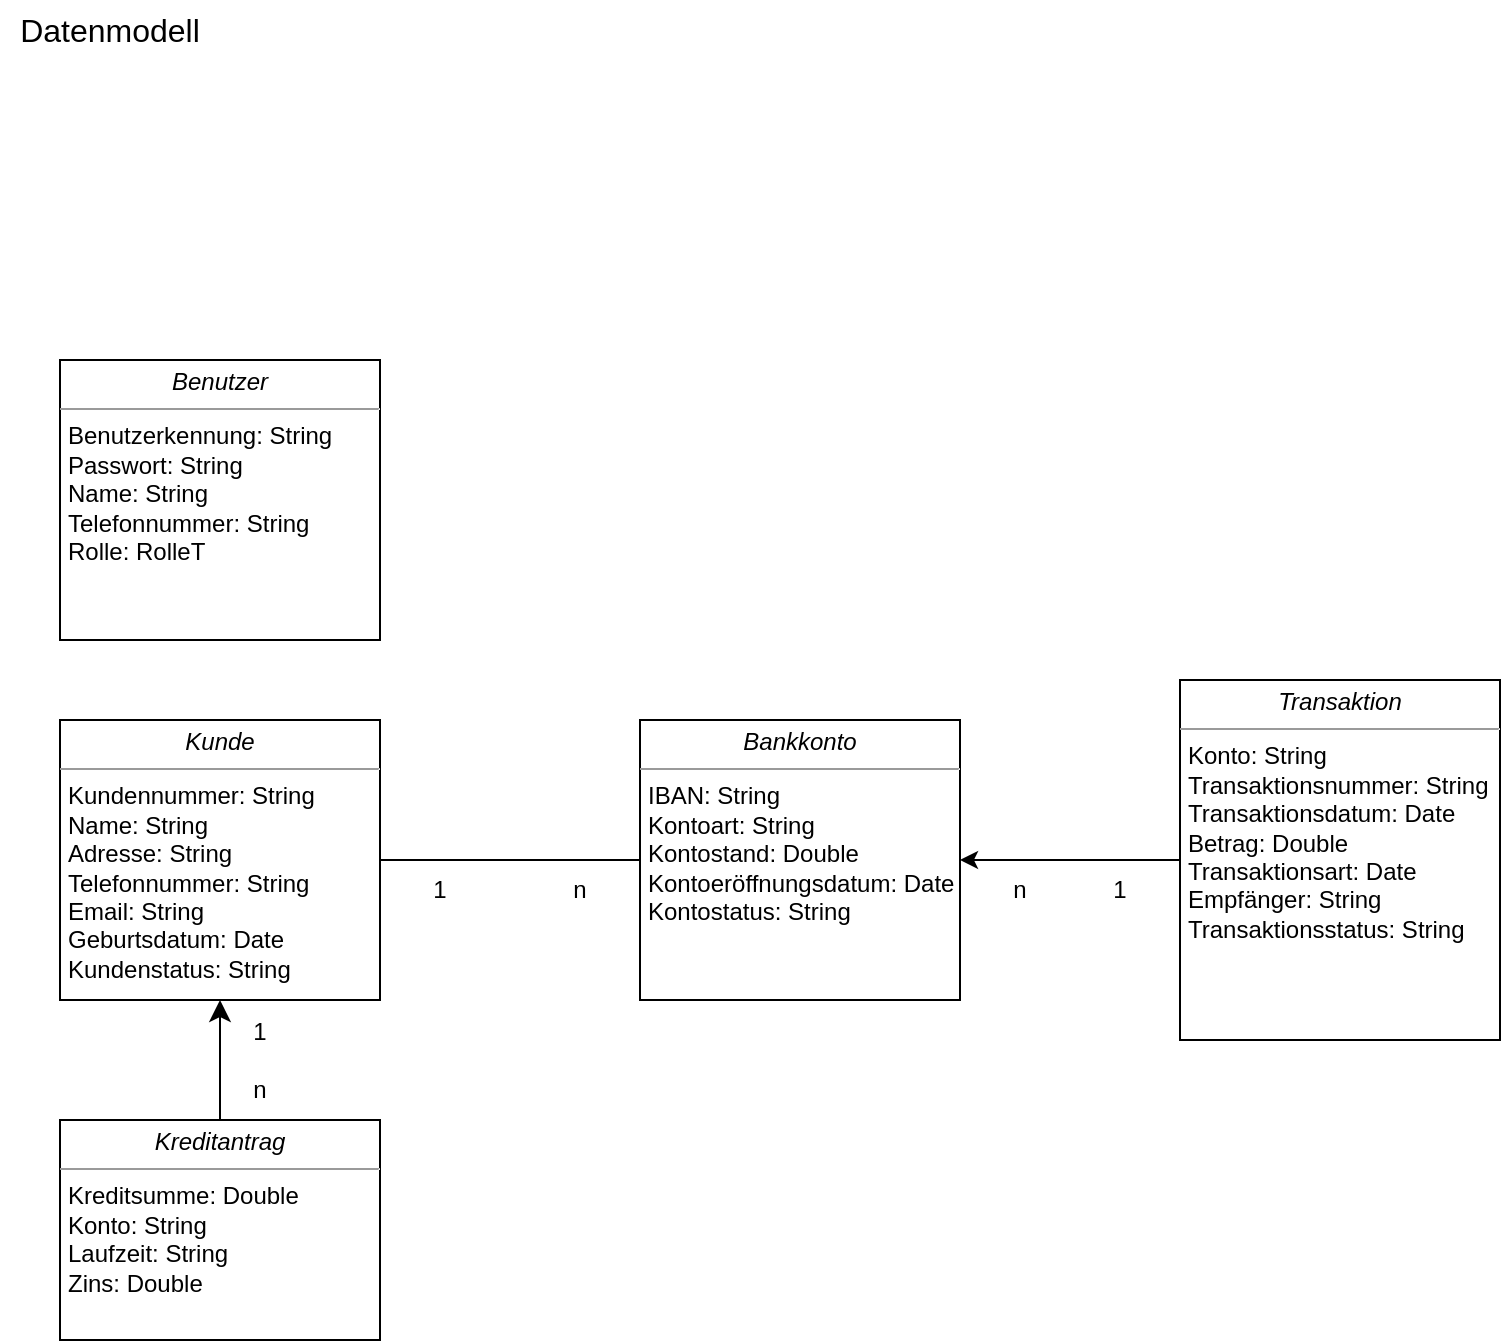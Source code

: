 <mxfile version="27.0.2" pages="5">
  <diagram name="Datenmodell" id="c4acf3e9-155e-7222-9cf6-157b1a14988f">
    <mxGraphModel dx="1044" dy="508" grid="1" gridSize="10" guides="1" tooltips="1" connect="1" arrows="1" fold="1" page="1" pageScale="1" pageWidth="850" pageHeight="1100" background="none" math="0" shadow="0">
      <root>
        <mxCell id="0" />
        <mxCell id="1" parent="0" />
        <mxCell id="5d2195bd80daf111-18" value="&lt;p style=&quot;margin:0px;margin-top:4px;text-align:center;&quot;&gt;&lt;i&gt;Benutzer&lt;/i&gt;&lt;/p&gt;&lt;hr size=&quot;1&quot;&gt;&lt;p style=&quot;margin:0px;margin-left:4px;&quot;&gt;Benutzerkennung: String&lt;br&gt;Passwort: String&lt;/p&gt;&lt;p style=&quot;margin:0px;margin-left:4px;&quot;&gt;Name: String&lt;/p&gt;&lt;p style=&quot;margin:0px;margin-left:4px;&quot;&gt;Telefonnummer: String&lt;/p&gt;&lt;p style=&quot;margin:0px;margin-left:4px;&quot;&gt;Rolle: RolleT&lt;/p&gt;" style="verticalAlign=top;align=left;overflow=fill;fontSize=12;fontFamily=Helvetica;html=1;rounded=0;shadow=0;comic=0;labelBackgroundColor=none;strokeWidth=1" parent="1" vertex="1">
          <mxGeometry x="50" y="190" width="160" height="140" as="geometry" />
        </mxCell>
        <mxCell id="Z0etsLBBXspUUZ8_k3zE-3" value="&lt;p style=&quot;margin:0px;margin-top:4px;text-align:center;&quot;&gt;&lt;i&gt;Kunde&lt;/i&gt;&lt;/p&gt;&lt;hr size=&quot;1&quot;&gt;&lt;p style=&quot;margin:0px;margin-left:4px;&quot;&gt;Kundennummer: String&lt;br&gt;&lt;/p&gt;&lt;p style=&quot;margin:0px;margin-left:4px;&quot;&gt;Name: String&lt;/p&gt;&lt;p style=&quot;margin:0px;margin-left:4px;&quot;&gt;Adresse: String&lt;/p&gt;&lt;p style=&quot;margin:0px;margin-left:4px;&quot;&gt;Telefonnummer: String&lt;/p&gt;&lt;p style=&quot;margin:0px;margin-left:4px;&quot;&gt;Email: String&lt;/p&gt;&lt;p style=&quot;margin:0px;margin-left:4px;&quot;&gt;Geburtsdatum: Date&lt;/p&gt;&lt;p style=&quot;margin:0px;margin-left:4px;&quot;&gt;Kundenstatus: String&lt;/p&gt;" style="verticalAlign=top;align=left;overflow=fill;fontSize=12;fontFamily=Helvetica;html=1;rounded=0;shadow=0;comic=0;labelBackgroundColor=none;strokeWidth=1" parent="1" vertex="1">
          <mxGeometry x="50" y="370" width="160" height="140" as="geometry" />
        </mxCell>
        <mxCell id="8VdmQcnPT38chv_HORw9-17" style="edgeStyle=orthogonalEdgeStyle;rounded=0;orthogonalLoop=1;jettySize=auto;html=1;entryX=1;entryY=0.5;entryDx=0;entryDy=0;endArrow=none;startFill=0;" parent="1" source="Z0etsLBBXspUUZ8_k3zE-5" target="Z0etsLBBXspUUZ8_k3zE-3" edge="1">
          <mxGeometry relative="1" as="geometry" />
        </mxCell>
        <mxCell id="Z0etsLBBXspUUZ8_k3zE-5" value="&lt;p style=&quot;margin:0px;margin-top:4px;text-align:center;&quot;&gt;&lt;i&gt;Bankkonto&lt;/i&gt;&lt;/p&gt;&lt;hr size=&quot;1&quot;&gt;&lt;p style=&quot;margin:0px;margin-left:4px;&quot;&gt;IBAN: String&lt;/p&gt;&lt;p style=&quot;margin:0px;margin-left:4px;&quot;&gt;Kontoart: String&lt;/p&gt;&lt;p style=&quot;margin:0px;margin-left:4px;&quot;&gt;Kontostand: Double&lt;/p&gt;&lt;p style=&quot;margin:0px;margin-left:4px;&quot;&gt;Kontoeröffnungsdatum: Date&lt;/p&gt;&lt;p style=&quot;margin:0px;margin-left:4px;&quot;&gt;Kontostatus: String&lt;/p&gt;" style="verticalAlign=top;align=left;overflow=fill;fontSize=12;fontFamily=Helvetica;html=1;rounded=0;shadow=0;comic=0;labelBackgroundColor=none;strokeWidth=1" parent="1" vertex="1">
          <mxGeometry x="340" y="370" width="160" height="140" as="geometry" />
        </mxCell>
        <mxCell id="8VdmQcnPT38chv_HORw9-6" style="edgeStyle=orthogonalEdgeStyle;rounded=0;orthogonalLoop=1;jettySize=auto;html=1;entryX=1;entryY=0.5;entryDx=0;entryDy=0;" parent="1" source="Z0etsLBBXspUUZ8_k3zE-6" target="Z0etsLBBXspUUZ8_k3zE-5" edge="1">
          <mxGeometry relative="1" as="geometry" />
        </mxCell>
        <mxCell id="Z0etsLBBXspUUZ8_k3zE-6" value="&lt;p style=&quot;margin:0px;margin-top:4px;text-align:center;&quot;&gt;&lt;i&gt;Transaktion&lt;/i&gt;&lt;/p&gt;&lt;hr size=&quot;1&quot;&gt;&lt;p style=&quot;margin:0px;margin-left:4px;&quot;&gt;Konto: String&lt;br&gt;&lt;/p&gt;&lt;p style=&quot;margin:0px;margin-left:4px;&quot;&gt;Transaktionsnummer: String&lt;/p&gt;&lt;p style=&quot;margin:0px;margin-left:4px;&quot;&gt;Transaktionsdatum: Date&lt;/p&gt;&lt;p style=&quot;margin:0px;margin-left:4px;&quot;&gt;Betrag: Double&lt;/p&gt;&lt;p style=&quot;margin:0px;margin-left:4px;&quot;&gt;Transaktionsart: Date&lt;/p&gt;&lt;p style=&quot;margin:0px;margin-left:4px;&quot;&gt;Empfänger: String&lt;/p&gt;&lt;p style=&quot;margin:0px;margin-left:4px;&quot;&gt;Transaktionsstatus: String&lt;/p&gt;" style="verticalAlign=top;align=left;overflow=fill;fontSize=12;fontFamily=Helvetica;html=1;rounded=0;shadow=0;comic=0;labelBackgroundColor=none;strokeWidth=1" parent="1" vertex="1">
          <mxGeometry x="610" y="350" width="160" height="180" as="geometry" />
        </mxCell>
        <mxCell id="8VdmQcnPT38chv_HORw9-9" value="1" style="text;html=1;align=center;verticalAlign=middle;whiteSpace=wrap;rounded=0;" parent="1" vertex="1">
          <mxGeometry x="550" y="440" width="60" height="30" as="geometry" />
        </mxCell>
        <mxCell id="8VdmQcnPT38chv_HORw9-10" value="n" style="text;html=1;align=center;verticalAlign=middle;whiteSpace=wrap;rounded=0;" parent="1" vertex="1">
          <mxGeometry x="500" y="440" width="60" height="30" as="geometry" />
        </mxCell>
        <mxCell id="8VdmQcnPT38chv_HORw9-11" value="1" style="text;html=1;align=center;verticalAlign=middle;whiteSpace=wrap;rounded=0;" parent="1" vertex="1">
          <mxGeometry x="210" y="440" width="60" height="30" as="geometry" />
        </mxCell>
        <mxCell id="8VdmQcnPT38chv_HORw9-12" value="n" style="text;html=1;align=center;verticalAlign=middle;whiteSpace=wrap;rounded=0;" parent="1" vertex="1">
          <mxGeometry x="280" y="440" width="60" height="30" as="geometry" />
        </mxCell>
        <mxCell id="9hLuuKJGwngzi_8cxaEI-1" value="Datenmodell" style="text;strokeColor=none;fillColor=none;html=1;align=center;verticalAlign=middle;whiteSpace=wrap;rounded=0;fontSize=16;" parent="1" vertex="1">
          <mxGeometry x="20" y="10" width="110" height="30" as="geometry" />
        </mxCell>
        <mxCell id="-kGQ-NLJSbywyVg8HV0b-2" style="edgeStyle=none;curved=1;rounded=0;orthogonalLoop=1;jettySize=auto;html=1;entryX=0.5;entryY=1;entryDx=0;entryDy=0;fontSize=12;startSize=8;endSize=8;" parent="1" source="-kGQ-NLJSbywyVg8HV0b-1" target="Z0etsLBBXspUUZ8_k3zE-3" edge="1">
          <mxGeometry relative="1" as="geometry" />
        </mxCell>
        <mxCell id="-kGQ-NLJSbywyVg8HV0b-1" value="&lt;p style=&quot;margin:0px;margin-top:4px;text-align:center;&quot;&gt;&lt;i&gt;Kreditantrag&lt;/i&gt;&lt;/p&gt;&lt;hr size=&quot;1&quot;&gt;&lt;p style=&quot;margin:0px;margin-left:4px;&quot;&gt;Kreditsumme: Double&lt;br&gt;&lt;/p&gt;&lt;p style=&quot;margin:0px;margin-left:4px;&quot;&gt;Konto: String&lt;/p&gt;&lt;p style=&quot;margin:0px;margin-left:4px;&quot;&gt;Laufzeit: String&lt;/p&gt;&lt;p style=&quot;margin:0px;margin-left:4px;&quot;&gt;Zins: Double&lt;/p&gt;&lt;p style=&quot;margin:0px;margin-left:4px;&quot;&gt;&lt;br&gt;&lt;/p&gt;" style="verticalAlign=top;align=left;overflow=fill;fontSize=12;fontFamily=Helvetica;html=1;rounded=0;shadow=0;comic=0;labelBackgroundColor=none;strokeWidth=1" parent="1" vertex="1">
          <mxGeometry x="50" y="570" width="160" height="110" as="geometry" />
        </mxCell>
        <mxCell id="-kGQ-NLJSbywyVg8HV0b-3" value="1" style="text;html=1;align=center;verticalAlign=middle;whiteSpace=wrap;rounded=0;" parent="1" vertex="1">
          <mxGeometry x="130" y="511" width="40" height="30" as="geometry" />
        </mxCell>
        <mxCell id="-kGQ-NLJSbywyVg8HV0b-4" value="n" style="text;html=1;align=center;verticalAlign=middle;whiteSpace=wrap;rounded=0;" parent="1" vertex="1">
          <mxGeometry x="120" y="540" width="60" height="30" as="geometry" />
        </mxCell>
      </root>
    </mxGraphModel>
  </diagram>
  <diagram id="qL2NnjRQjdQgOjW0ESIW" name="Anwendungsfallmodell">
    <mxGraphModel grid="0" page="0" gridSize="10" guides="1" tooltips="1" connect="1" arrows="0" fold="1" pageScale="1" pageWidth="827" pageHeight="1169" math="0" shadow="0">
      <root>
        <mxCell id="0" />
        <mxCell id="1" parent="0" />
        <mxCell id="QJYdXnABjzxTu_YOuyMo-1" value="Anwendungsfallmodell" style="text;strokeColor=none;fillColor=none;html=1;align=center;verticalAlign=middle;whiteSpace=wrap;rounded=0;fontSize=16;" parent="1" vertex="1">
          <mxGeometry x="-2250" y="-1141" width="189" height="30" as="geometry" />
        </mxCell>
        <mxCell id="BPHc0PbeHajEXwLzNZIl-5" style="edgeStyle=orthogonalEdgeStyle;rounded=0;orthogonalLoop=1;jettySize=auto;html=1;entryX=0;entryY=0.5;entryDx=0;entryDy=0;endArrow=none;startFill=0;" parent="1" source="5pvtJaNoTowh3pFW2rUU-2" target="BPHc0PbeHajEXwLzNZIl-3" edge="1">
          <mxGeometry relative="1" as="geometry">
            <Array as="points">
              <mxPoint x="-2275" y="-889" />
              <mxPoint x="-2275" y="-737" />
            </Array>
          </mxGeometry>
        </mxCell>
        <mxCell id="BPHc0PbeHajEXwLzNZIl-33" style="edgeStyle=orthogonalEdgeStyle;rounded=0;orthogonalLoop=1;jettySize=auto;html=1;exitX=1;exitY=0.333;exitDx=0;exitDy=0;exitPerimeter=0;entryX=0;entryY=0.5;entryDx=0;entryDy=0;endArrow=none;startFill=0;" parent="1" source="5pvtJaNoTowh3pFW2rUU-2" target="BPHc0PbeHajEXwLzNZIl-14" edge="1">
          <mxGeometry relative="1" as="geometry" />
        </mxCell>
        <mxCell id="BPHc0PbeHajEXwLzNZIl-34" style="edgeStyle=orthogonalEdgeStyle;rounded=0;orthogonalLoop=1;jettySize=auto;html=1;exitX=1;exitY=0.333;exitDx=0;exitDy=0;exitPerimeter=0;entryX=0;entryY=0.5;entryDx=0;entryDy=0;endArrow=none;startFill=0;" parent="1" source="5pvtJaNoTowh3pFW2rUU-2" target="BPHc0PbeHajEXwLzNZIl-16" edge="1">
          <mxGeometry relative="1" as="geometry" />
        </mxCell>
        <mxCell id="BPHc0PbeHajEXwLzNZIl-35" style="edgeStyle=orthogonalEdgeStyle;rounded=0;orthogonalLoop=1;jettySize=auto;html=1;exitX=1;exitY=0.333;exitDx=0;exitDy=0;exitPerimeter=0;entryX=0;entryY=0.5;entryDx=0;entryDy=0;endArrow=none;startFill=0;" parent="1" source="5pvtJaNoTowh3pFW2rUU-2" target="BPHc0PbeHajEXwLzNZIl-18" edge="1">
          <mxGeometry relative="1" as="geometry">
            <Array as="points">
              <mxPoint x="-2262" y="-926" />
              <mxPoint x="-2262" y="-1066" />
            </Array>
          </mxGeometry>
        </mxCell>
        <mxCell id="mCE0ZCVhC0V_4xXRBOCI-1" style="edgeStyle=orthogonalEdgeStyle;rounded=0;orthogonalLoop=1;jettySize=auto;html=1;exitX=1;exitY=0.333;exitDx=0;exitDy=0;exitPerimeter=0;entryX=0;entryY=0.5;entryDx=0;entryDy=0;endArrow=none;startFill=0;" parent="1" source="5pvtJaNoTowh3pFW2rUU-2" target="BPHc0PbeHajEXwLzNZIl-20" edge="1">
          <mxGeometry relative="1" as="geometry">
            <Array as="points">
              <mxPoint x="-2261" y="-926" />
              <mxPoint x="-2261" y="-902" />
            </Array>
          </mxGeometry>
        </mxCell>
        <mxCell id="5pvtJaNoTowh3pFW2rUU-2" value="&lt;div&gt;Kundenservice&lt;/div&gt;" style="shape=umlActor;verticalLabelPosition=bottom;verticalAlign=top;html=1;outlineConnect=0;" parent="1" vertex="1">
          <mxGeometry x="-2379" y="-946" width="30" height="60" as="geometry" />
        </mxCell>
        <mxCell id="BPHc0PbeHajEXwLzNZIl-8" style="edgeStyle=orthogonalEdgeStyle;rounded=0;orthogonalLoop=1;jettySize=auto;html=1;entryX=0;entryY=0.5;entryDx=0;entryDy=0;endArrow=none;startFill=0;" parent="1" source="5pvtJaNoTowh3pFW2rUU-3" target="BPHc0PbeHajEXwLzNZIl-3" edge="1">
          <mxGeometry relative="1" as="geometry">
            <Array as="points">
              <mxPoint x="-2275" y="-708" />
              <mxPoint x="-2275" y="-737" />
            </Array>
          </mxGeometry>
        </mxCell>
        <mxCell id="BPHc0PbeHajEXwLzNZIl-13" style="edgeStyle=orthogonalEdgeStyle;rounded=0;orthogonalLoop=1;jettySize=auto;html=1;entryX=0;entryY=0.5;entryDx=0;entryDy=0;endArrow=none;startFill=0;" parent="1" target="BPHc0PbeHajEXwLzNZIl-9" edge="1">
          <mxGeometry relative="1" as="geometry">
            <mxPoint x="-2343" y="-688" as="sourcePoint" />
          </mxGeometry>
        </mxCell>
        <mxCell id="5pvtJaNoTowh3pFW2rUU-3" value="&lt;div&gt;Admin&lt;/div&gt;&lt;div&gt;&lt;br&gt;&lt;/div&gt;&lt;div&gt;&lt;br&gt;&lt;/div&gt;" style="shape=umlActor;verticalLabelPosition=bottom;verticalAlign=top;html=1;outlineConnect=0;" parent="1" vertex="1">
          <mxGeometry x="-2379" y="-738" width="30" height="60" as="geometry" />
        </mxCell>
        <mxCell id="BPHc0PbeHajEXwLzNZIl-7" style="edgeStyle=orthogonalEdgeStyle;rounded=0;orthogonalLoop=1;jettySize=auto;html=1;entryX=0;entryY=0.5;entryDx=0;entryDy=0;endArrow=none;startFill=0;" parent="1" source="BPHc0PbeHajEXwLzNZIl-1" target="BPHc0PbeHajEXwLzNZIl-3" edge="1">
          <mxGeometry relative="1" as="geometry">
            <Array as="points">
              <mxPoint x="-2275" y="-786" />
              <mxPoint x="-2275" y="-737" />
            </Array>
          </mxGeometry>
        </mxCell>
        <mxCell id="BPHc0PbeHajEXwLzNZIl-23" style="edgeStyle=orthogonalEdgeStyle;rounded=0;orthogonalLoop=1;jettySize=auto;html=1;entryX=0;entryY=0.5;entryDx=0;entryDy=0;endArrow=none;startFill=0;" parent="1" source="BPHc0PbeHajEXwLzNZIl-1" target="BPHc0PbeHajEXwLzNZIl-22" edge="1">
          <mxGeometry relative="1" as="geometry">
            <Array as="points">
              <mxPoint x="-2202" y="-809" />
              <mxPoint x="-2202" y="-845" />
            </Array>
          </mxGeometry>
        </mxCell>
        <mxCell id="BPHc0PbeHajEXwLzNZIl-25" style="edgeStyle=orthogonalEdgeStyle;rounded=0;orthogonalLoop=1;jettySize=auto;html=1;entryX=0;entryY=0.5;entryDx=0;entryDy=0;endArrow=none;startFill=0;" parent="1" source="BPHc0PbeHajEXwLzNZIl-1" target="BPHc0PbeHajEXwLzNZIl-24" edge="1">
          <mxGeometry relative="1" as="geometry">
            <Array as="points">
              <mxPoint x="-2202" y="-809" />
              <mxPoint x="-2202" y="-793" />
            </Array>
          </mxGeometry>
        </mxCell>
        <mxCell id="BPHc0PbeHajEXwLzNZIl-1" value="Kreditmitarbeiter" style="shape=umlActor;verticalLabelPosition=bottom;verticalAlign=top;html=1;outlineConnect=0;" parent="1" vertex="1">
          <mxGeometry x="-2379" y="-839" width="30" height="60" as="geometry" />
        </mxCell>
        <mxCell id="BPHc0PbeHajEXwLzNZIl-3" value="Einloggen" style="ellipse;whiteSpace=wrap;html=1;" parent="1" vertex="1">
          <mxGeometry x="-2151.5" y="-755" width="99" height="38" as="geometry" />
        </mxCell>
        <mxCell id="BPHc0PbeHajEXwLzNZIl-9" value="Benutzer verwalten" style="ellipse;whiteSpace=wrap;html=1;" parent="1" vertex="1">
          <mxGeometry x="-2167" y="-709" width="130" height="42" as="geometry" />
        </mxCell>
        <mxCell id="BPHc0PbeHajEXwLzNZIl-29" style="edgeStyle=orthogonalEdgeStyle;rounded=0;orthogonalLoop=1;jettySize=auto;html=1;exitX=1;exitY=0.5;exitDx=0;exitDy=0;entryX=0;entryY=0.5;entryDx=0;entryDy=0;dashed=1;endArrow=none;startFill=1;startArrow=classic;" parent="1" source="BPHc0PbeHajEXwLzNZIl-14" target="BPHc0PbeHajEXwLzNZIl-26" edge="1">
          <mxGeometry relative="1" as="geometry" />
        </mxCell>
        <mxCell id="BPHc0PbeHajEXwLzNZIl-14" value="Kundendaten pflegen" style="ellipse;whiteSpace=wrap;html=1;" parent="1" vertex="1">
          <mxGeometry x="-2175" y="-984" width="148" height="46" as="geometry" />
        </mxCell>
        <mxCell id="BPHc0PbeHajEXwLzNZIl-16" value="Bankkonten verwalten" style="ellipse;whiteSpace=wrap;html=1;" parent="1" vertex="1">
          <mxGeometry x="-2174" y="-1038" width="146" height="47" as="geometry" />
        </mxCell>
        <mxCell id="BPHc0PbeHajEXwLzNZIl-27" style="edgeStyle=orthogonalEdgeStyle;rounded=0;orthogonalLoop=1;jettySize=auto;html=1;exitX=1;exitY=0.5;exitDx=0;exitDy=0;entryX=0.5;entryY=0;entryDx=0;entryDy=0;dashed=1;endArrow=classic;startFill=0;endFill=1;" parent="1" source="BPHc0PbeHajEXwLzNZIl-18" target="BPHc0PbeHajEXwLzNZIl-26" edge="1">
          <mxGeometry relative="1" as="geometry" />
        </mxCell>
        <mxCell id="BPHc0PbeHajEXwLzNZIl-18" value="Kundenübersicht zeigen" style="ellipse;whiteSpace=wrap;html=1;" parent="1" vertex="1">
          <mxGeometry x="-2189" y="-1088" width="174" height="44" as="geometry" />
        </mxCell>
        <mxCell id="BPHc0PbeHajEXwLzNZIl-20" value="Kontotransaktionen verwalten" style="ellipse;whiteSpace=wrap;html=1;" parent="1" vertex="1">
          <mxGeometry x="-2177" y="-926" width="152" height="47" as="geometry" />
        </mxCell>
        <mxCell id="BPHc0PbeHajEXwLzNZIl-22" value="Kreditanträge verwalten" style="ellipse;whiteSpace=wrap;html=1;" parent="1" vertex="1">
          <mxGeometry x="-2185" y="-870" width="166" height="46" as="geometry" />
        </mxCell>
        <mxCell id="BPHc0PbeHajEXwLzNZIl-36" style="edgeStyle=orthogonalEdgeStyle;rounded=0;orthogonalLoop=1;jettySize=auto;html=1;exitX=1;exitY=0.5;exitDx=0;exitDy=0;entryX=0.5;entryY=1;entryDx=0;entryDy=0;dashed=1;" parent="1" source="BPHc0PbeHajEXwLzNZIl-24" target="BPHc0PbeHajEXwLzNZIl-26" edge="1">
          <mxGeometry relative="1" as="geometry" />
        </mxCell>
        <mxCell id="BPHc0PbeHajEXwLzNZIl-24" value="Kunden auswerten" style="ellipse;whiteSpace=wrap;html=1;" parent="1" vertex="1">
          <mxGeometry x="-2182.5" y="-816" width="161" height="46" as="geometry" />
        </mxCell>
        <mxCell id="BPHc0PbeHajEXwLzNZIl-26" value="Kunden suchen" style="ellipse;whiteSpace=wrap;html=1;" parent="1" vertex="1">
          <mxGeometry x="-1930" y="-981" width="123" height="40" as="geometry" />
        </mxCell>
        <mxCell id="BPHc0PbeHajEXwLzNZIl-28" value="&amp;lt;&amp;lt;includes&amp;gt;&amp;gt;" style="text;html=1;align=center;verticalAlign=middle;whiteSpace=wrap;rounded=0;" parent="1" vertex="1">
          <mxGeometry x="-1930" y="-1097" width="60" height="30" as="geometry" />
        </mxCell>
        <mxCell id="BPHc0PbeHajEXwLzNZIl-30" value="&amp;lt;&amp;lt;extends&amp;gt;&amp;gt;" style="text;html=1;align=center;verticalAlign=middle;whiteSpace=wrap;rounded=0;" parent="1" vertex="1">
          <mxGeometry x="-2009" y="-994" width="60" height="30" as="geometry" />
        </mxCell>
        <mxCell id="BPHc0PbeHajEXwLzNZIl-32" value="&amp;lt;&amp;lt;includes&amp;gt;&amp;gt;" style="text;html=1;align=center;verticalAlign=middle;whiteSpace=wrap;rounded=0;" parent="1" vertex="1">
          <mxGeometry x="-1951" y="-824" width="60" height="30" as="geometry" />
        </mxCell>
      </root>
    </mxGraphModel>
  </diagram>
  <diagram id="R3NhpwloNoWIdbwCTrZ_" name="Dialogmodell">
    <mxGraphModel dx="1444" dy="908" grid="0" gridSize="10" guides="1" tooltips="1" connect="1" arrows="1" fold="1" page="0" pageScale="1" pageWidth="827" pageHeight="1169" math="0" shadow="0">
      <root>
        <mxCell id="0" />
        <mxCell id="1" parent="0" />
        <mxCell id="X9AfxLesR63_OHRiRpbI-5" value="" style="rounded=0;whiteSpace=wrap;html=1;fillColor=#d5e8d4;strokeColor=#82b366;" vertex="1" parent="1">
          <mxGeometry x="-328" y="13" width="248" height="138" as="geometry" />
        </mxCell>
        <mxCell id="X9AfxLesR63_OHRiRpbI-3" value="" style="rounded=0;whiteSpace=wrap;html=1;fillColor=#dae8fc;strokeColor=#6c8ebf;" vertex="1" parent="1">
          <mxGeometry x="-241" y="160.5" width="312" height="208.5" as="geometry" />
        </mxCell>
        <mxCell id="X9AfxLesR63_OHRiRpbI-1" value="" style="rounded=0;whiteSpace=wrap;html=1;fillColor=#f8cecc;strokeColor=#b85450;" vertex="1" parent="1">
          <mxGeometry x="77" y="-112" width="275" height="374" as="geometry" />
        </mxCell>
        <mxCell id="9vo7ut-yvvCGv_oY2JEk-10" style="edgeStyle=orthogonalEdgeStyle;rounded=0;orthogonalLoop=1;jettySize=auto;html=1;entryX=1;entryY=0.5;entryDx=0;entryDy=0;" parent="1" source="9vo7ut-yvvCGv_oY2JEk-1" target="9vo7ut-yvvCGv_oY2JEk-2" edge="1">
          <mxGeometry relative="1" as="geometry" />
        </mxCell>
        <mxCell id="9vo7ut-yvvCGv_oY2JEk-11" style="edgeStyle=orthogonalEdgeStyle;rounded=0;orthogonalLoop=1;jettySize=auto;html=1;exitX=1;exitY=0.5;exitDx=0;exitDy=0;entryX=0;entryY=0.5;entryDx=0;entryDy=0;" parent="1" source="9vo7ut-yvvCGv_oY2JEk-1" target="9vo7ut-yvvCGv_oY2JEk-3" edge="1">
          <mxGeometry relative="1" as="geometry" />
        </mxCell>
        <mxCell id="9vo7ut-yvvCGv_oY2JEk-12" style="edgeStyle=orthogonalEdgeStyle;rounded=0;orthogonalLoop=1;jettySize=auto;html=1;exitX=1;exitY=0.5;exitDx=0;exitDy=0;entryX=0;entryY=0.5;entryDx=0;entryDy=0;" parent="1" source="9vo7ut-yvvCGv_oY2JEk-1" target="9vo7ut-yvvCGv_oY2JEk-4" edge="1">
          <mxGeometry relative="1" as="geometry" />
        </mxCell>
        <mxCell id="9vo7ut-yvvCGv_oY2JEk-13" style="edgeStyle=orthogonalEdgeStyle;rounded=0;orthogonalLoop=1;jettySize=auto;html=1;exitX=1;exitY=0.5;exitDx=0;exitDy=0;entryX=0;entryY=0.5;entryDx=0;entryDy=0;" parent="1" source="9vo7ut-yvvCGv_oY2JEk-1" target="9vo7ut-yvvCGv_oY2JEk-5" edge="1">
          <mxGeometry relative="1" as="geometry" />
        </mxCell>
        <mxCell id="9vo7ut-yvvCGv_oY2JEk-14" style="edgeStyle=orthogonalEdgeStyle;rounded=0;orthogonalLoop=1;jettySize=auto;html=1;exitX=1;exitY=0.5;exitDx=0;exitDy=0;entryX=0;entryY=0.5;entryDx=0;entryDy=0;" parent="1" source="9vo7ut-yvvCGv_oY2JEk-1" target="9vo7ut-yvvCGv_oY2JEk-6" edge="1">
          <mxGeometry relative="1" as="geometry" />
        </mxCell>
        <mxCell id="9vo7ut-yvvCGv_oY2JEk-18" style="edgeStyle=orthogonalEdgeStyle;rounded=0;orthogonalLoop=1;jettySize=auto;html=1;exitX=0.5;exitY=1;exitDx=0;exitDy=0;" parent="1" source="9vo7ut-yvvCGv_oY2JEk-1" target="9vo7ut-yvvCGv_oY2JEk-8" edge="1">
          <mxGeometry relative="1" as="geometry" />
        </mxCell>
        <mxCell id="9vo7ut-yvvCGv_oY2JEk-19" style="edgeStyle=orthogonalEdgeStyle;rounded=0;orthogonalLoop=1;jettySize=auto;html=1;exitX=0.5;exitY=1;exitDx=0;exitDy=0;entryX=0.5;entryY=0;entryDx=0;entryDy=0;" parent="1" source="9vo7ut-yvvCGv_oY2JEk-1" target="9vo7ut-yvvCGv_oY2JEk-9" edge="1">
          <mxGeometry relative="1" as="geometry" />
        </mxCell>
        <mxCell id="9vo7ut-yvvCGv_oY2JEk-1" value="&lt;div&gt;Anmeldung&lt;/div&gt;" style="rounded=0;whiteSpace=wrap;html=1;" parent="1" vertex="1">
          <mxGeometry x="-49" y="73" width="102" height="34" as="geometry" />
        </mxCell>
        <mxCell id="9vo7ut-yvvCGv_oY2JEk-2" value="Benutzer verwalten" style="rounded=0;whiteSpace=wrap;html=1;" parent="1" vertex="1">
          <mxGeometry x="-268" y="60" width="120" height="60" as="geometry" />
        </mxCell>
        <mxCell id="9vo7ut-yvvCGv_oY2JEk-15" style="edgeStyle=orthogonalEdgeStyle;rounded=0;orthogonalLoop=1;jettySize=auto;html=1;exitX=1;exitY=0.5;exitDx=0;exitDy=0;entryX=0;entryY=0.5;entryDx=0;entryDy=0;" parent="1" source="9vo7ut-yvvCGv_oY2JEk-3" target="9vo7ut-yvvCGv_oY2JEk-7" edge="1">
          <mxGeometry relative="1" as="geometry" />
        </mxCell>
        <mxCell id="9vo7ut-yvvCGv_oY2JEk-3" value="Kundenübersicht anzeigen" style="rounded=0;whiteSpace=wrap;html=1;" parent="1" vertex="1">
          <mxGeometry x="152" y="-61.5" width="120" height="60" as="geometry" />
        </mxCell>
        <mxCell id="9vo7ut-yvvCGv_oY2JEk-4" value="Bankkonten verwalten" style="rounded=0;whiteSpace=wrap;html=1;" parent="1" vertex="1">
          <mxGeometry x="152" y="19.5" width="120" height="60" as="geometry" />
        </mxCell>
        <mxCell id="9vo7ut-yvvCGv_oY2JEk-16" style="edgeStyle=orthogonalEdgeStyle;rounded=0;orthogonalLoop=1;jettySize=auto;html=1;exitX=1;exitY=0.5;exitDx=0;exitDy=0;entryX=0;entryY=0.5;entryDx=0;entryDy=0;" parent="1" source="9vo7ut-yvvCGv_oY2JEk-5" target="9vo7ut-yvvCGv_oY2JEk-7" edge="1">
          <mxGeometry relative="1" as="geometry" />
        </mxCell>
        <mxCell id="9vo7ut-yvvCGv_oY2JEk-5" value="Kundendaten pflegen" style="whiteSpace=wrap;html=1;" parent="1" vertex="1">
          <mxGeometry x="152" y="100.5" width="120" height="60" as="geometry" />
        </mxCell>
        <mxCell id="9vo7ut-yvvCGv_oY2JEk-6" value="Kontotransaktionen verwalten" style="whiteSpace=wrap;html=1;" parent="1" vertex="1">
          <mxGeometry x="152" y="181.5" width="120" height="60" as="geometry" />
        </mxCell>
        <mxCell id="9vo7ut-yvvCGv_oY2JEk-7" value="&lt;div&gt;Kunden suchen&lt;/div&gt;" style="whiteSpace=wrap;html=1;" parent="1" vertex="1">
          <mxGeometry x="369" y="60" width="120" height="60" as="geometry" />
        </mxCell>
        <mxCell id="9vo7ut-yvvCGv_oY2JEk-8" value="Kreditanträge verwalten" style="whiteSpace=wrap;html=1;" parent="1" vertex="1">
          <mxGeometry x="-208" y="253" width="120" height="60" as="geometry" />
        </mxCell>
        <mxCell id="9vo7ut-yvvCGv_oY2JEk-17" style="edgeStyle=orthogonalEdgeStyle;rounded=0;orthogonalLoop=1;jettySize=auto;html=1;exitX=1;exitY=0.5;exitDx=0;exitDy=0;entryX=0.5;entryY=1;entryDx=0;entryDy=0;" parent="1" source="9vo7ut-yvvCGv_oY2JEk-9" target="9vo7ut-yvvCGv_oY2JEk-7" edge="1">
          <mxGeometry relative="1" as="geometry" />
        </mxCell>
        <mxCell id="9vo7ut-yvvCGv_oY2JEk-9" value="Kunden auswerten" style="whiteSpace=wrap;html=1;" parent="1" vertex="1">
          <mxGeometry x="-58" y="253" width="120" height="60" as="geometry" />
        </mxCell>
        <mxCell id="X9AfxLesR63_OHRiRpbI-2" value="Kundenservice Mitarbeiter" style="text;html=1;align=center;verticalAlign=middle;whiteSpace=wrap;rounded=0;" vertex="1" parent="1">
          <mxGeometry x="89" y="-106" width="248" height="30" as="geometry" />
        </mxCell>
        <mxCell id="X9AfxLesR63_OHRiRpbI-4" value="Kreditmitarbeiter" style="text;html=1;align=center;verticalAlign=middle;whiteSpace=wrap;rounded=0;" vertex="1" parent="1">
          <mxGeometry x="-166" y="328" width="168" height="30" as="geometry" />
        </mxCell>
        <mxCell id="X9AfxLesR63_OHRiRpbI-6" value="Admin" style="text;html=1;align=center;verticalAlign=middle;whiteSpace=wrap;rounded=0;" vertex="1" parent="1">
          <mxGeometry x="-247" y="22" width="80" height="30" as="geometry" />
        </mxCell>
      </root>
    </mxGraphModel>
  </diagram>
  <diagram id="fvB_Y8u8c0XS0o0HFfDg" name="Übung-Technischer-Entwurf">
    <mxGraphModel dx="1042" dy="508" grid="1" gridSize="10" guides="1" tooltips="1" connect="1" arrows="1" fold="1" page="1" pageScale="1" pageWidth="827" pageHeight="1169" math="0" shadow="0">
      <root>
        <mxCell id="0" />
        <mxCell id="1" parent="0" />
        <mxCell id="bLZydbm9OblNH0IqQX_Z-5" value="&amp;lt;&amp;lt;entity&amp;gt;&amp;gt;&lt;br&gt;Adresse" style="swimlane;fontStyle=0;childLayout=stackLayout;horizontal=1;startSize=30;fillColor=none;horizontalStack=0;resizeParent=1;resizeParentMax=0;resizeLast=0;collapsible=1;marginBottom=0;whiteSpace=wrap;html=1;" parent="1" vertex="1">
          <mxGeometry x="40" y="30" width="140" height="60" as="geometry" />
        </mxCell>
        <mxCell id="bLZydbm9OblNH0IqQX_Z-34" value="&lt;div&gt;+Prüfen&lt;/div&gt;" style="text;html=1;align=center;verticalAlign=middle;whiteSpace=wrap;rounded=0;" parent="bLZydbm9OblNH0IqQX_Z-5" vertex="1">
          <mxGeometry y="30" width="140" height="30" as="geometry" />
        </mxCell>
        <mxCell id="bLZydbm9OblNH0IqQX_Z-9" value="&amp;lt;&amp;lt;entity&amp;gt;&amp;gt;&lt;br&gt;Sendungsauftrag" style="swimlane;fontStyle=0;childLayout=stackLayout;horizontal=1;startSize=30;fillColor=none;horizontalStack=0;resizeParent=1;resizeParentMax=0;resizeLast=0;collapsible=1;marginBottom=0;whiteSpace=wrap;html=1;" parent="1" vertex="1">
          <mxGeometry x="220" y="30" width="140" height="100" as="geometry" />
        </mxCell>
        <mxCell id="bLZydbm9OblNH0IqQX_Z-26" value="+Pflegen(Termine, PartnerInfo, Packstücke) : String" style="text;html=1;align=center;verticalAlign=middle;whiteSpace=wrap;rounded=0;" parent="bLZydbm9OblNH0IqQX_Z-9" vertex="1">
          <mxGeometry y="30" width="140" height="70" as="geometry" />
        </mxCell>
        <mxCell id="bLZydbm9OblNH0IqQX_Z-13" value="&amp;lt;&amp;lt;entity&amp;gt;&amp;gt;&lt;br&gt;Partner" style="swimlane;fontStyle=0;childLayout=stackLayout;horizontal=1;startSize=30;fillColor=none;horizontalStack=0;resizeParent=1;resizeParentMax=0;resizeLast=0;collapsible=1;marginBottom=0;whiteSpace=wrap;html=1;" parent="1" vertex="1">
          <mxGeometry x="400" y="30" width="140" height="60" as="geometry" />
        </mxCell>
        <mxCell id="bLZydbm9OblNH0IqQX_Z-27" value="+Prüfen&lt;br&gt;+Suchen" style="text;html=1;align=center;verticalAlign=middle;whiteSpace=wrap;rounded=0;" parent="bLZydbm9OblNH0IqQX_Z-13" vertex="1">
          <mxGeometry y="30" width="140" height="30" as="geometry" />
        </mxCell>
        <mxCell id="bLZydbm9OblNH0IqQX_Z-17" value="&amp;lt;&amp;lt;entity&amp;gt;&amp;gt;&lt;br&gt;Packstück" style="swimlane;fontStyle=0;childLayout=stackLayout;horizontal=1;startSize=30;fillColor=none;horizontalStack=0;resizeParent=1;resizeParentMax=0;resizeLast=0;collapsible=1;marginBottom=0;whiteSpace=wrap;html=1;" parent="1" vertex="1">
          <mxGeometry x="580" y="30" width="140" height="60" as="geometry" />
        </mxCell>
        <mxCell id="bLZydbm9OblNH0IqQX_Z-28" value="+Pflegen" style="text;html=1;align=center;verticalAlign=middle;whiteSpace=wrap;rounded=0;" parent="bLZydbm9OblNH0IqQX_Z-17" vertex="1">
          <mxGeometry y="30" width="140" height="30" as="geometry" />
        </mxCell>
        <mxCell id="bLZydbm9OblNH0IqQX_Z-21" value="&amp;lt;&amp;lt;control&amp;gt;&amp;gt;&lt;br&gt;AdressenManager" style="swimlane;fontStyle=0;childLayout=stackLayout;horizontal=1;startSize=30;fillColor=none;horizontalStack=0;resizeParent=1;resizeParentMax=0;resizeLast=0;collapsible=1;marginBottom=0;whiteSpace=wrap;html=1;" parent="1" vertex="1">
          <mxGeometry x="40" y="110" width="140" height="60" as="geometry" />
        </mxCell>
        <mxCell id="bLZydbm9OblNH0IqQX_Z-22" value="&amp;lt;&amp;lt;control&amp;gt;&amp;gt;&lt;br&gt;SAManager" style="swimlane;fontStyle=0;childLayout=stackLayout;horizontal=1;startSize=30;fillColor=none;horizontalStack=0;resizeParent=1;resizeParentMax=0;resizeLast=0;collapsible=1;marginBottom=0;whiteSpace=wrap;html=1;" parent="1" vertex="1">
          <mxGeometry x="220" y="190" width="140" height="60" as="geometry" />
        </mxCell>
        <mxCell id="bLZydbm9OblNH0IqQX_Z-23" value="&amp;lt;&amp;lt;control&amp;gt;&amp;gt;&lt;br&gt;PartnerManager" style="swimlane;fontStyle=0;childLayout=stackLayout;horizontal=1;startSize=30;fillColor=none;horizontalStack=0;resizeParent=1;resizeParentMax=0;resizeLast=0;collapsible=1;marginBottom=0;whiteSpace=wrap;html=1;" parent="1" vertex="1">
          <mxGeometry x="400" y="110" width="140" height="60" as="geometry" />
        </mxCell>
        <mxCell id="bLZydbm9OblNH0IqQX_Z-24" value="&amp;lt;&amp;lt;control&amp;gt;&amp;gt;&lt;br&gt;PackstückMangager" style="swimlane;fontStyle=0;childLayout=stackLayout;horizontal=1;startSize=30;fillColor=none;horizontalStack=0;resizeParent=1;resizeParentMax=0;resizeLast=0;collapsible=1;marginBottom=0;whiteSpace=wrap;html=1;" parent="1" vertex="1">
          <mxGeometry x="580" y="110" width="190" height="140" as="geometry" />
        </mxCell>
        <mxCell id="JNt5qL9iGMX8k1b5O0Ix-1" value="&lt;font style=&quot;font-size: 12px;&quot;&gt;Vermutlich reicht ein SendungsauftragsManager, würde nur für Suche nach Packstück genutzt werden&lt;/font&gt;" style="text;strokeColor=none;fillColor=none;html=1;align=center;verticalAlign=middle;whiteSpace=wrap;rounded=0;fontSize=16;" parent="bLZydbm9OblNH0IqQX_Z-24" vertex="1">
          <mxGeometry y="30" width="190" height="110" as="geometry" />
        </mxCell>
        <mxCell id="JNt5qL9iGMX8k1b5O0Ix-2" value="&amp;lt;&amp;lt;control&amp;gt;&amp;gt;&lt;br&gt;SendungsauftragAnlegen" style="swimlane;fontStyle=0;childLayout=stackLayout;horizontal=1;startSize=30;fillColor=none;horizontalStack=0;resizeParent=1;resizeParentMax=0;resizeLast=0;collapsible=1;marginBottom=0;whiteSpace=wrap;html=1;" parent="1" vertex="1">
          <mxGeometry x="40" y="190" width="140" height="60" as="geometry" />
        </mxCell>
        <mxCell id="JNt5qL9iGMX8k1b5O0Ix-3" value="&amp;lt;&amp;lt;control&amp;gt;&amp;gt;&lt;br&gt;KundeSuchen" style="swimlane;fontStyle=0;childLayout=stackLayout;horizontal=1;startSize=30;fillColor=none;horizontalStack=0;resizeParent=1;resizeParentMax=0;resizeLast=0;collapsible=1;marginBottom=0;whiteSpace=wrap;html=1;" parent="1" vertex="1">
          <mxGeometry x="220" y="270" width="140" height="60" as="geometry" />
        </mxCell>
        <mxCell id="JNt5qL9iGMX8k1b5O0Ix-4" value="&amp;lt;&amp;lt;control&amp;gt;&amp;gt;&lt;br&gt;Adresse Prüfen" style="swimlane;fontStyle=0;childLayout=stackLayout;horizontal=1;startSize=30;fillColor=none;horizontalStack=0;resizeParent=1;resizeParentMax=0;resizeLast=0;collapsible=1;marginBottom=0;whiteSpace=wrap;html=1;" parent="1" vertex="1">
          <mxGeometry x="400" y="190" width="140" height="60" as="geometry" />
        </mxCell>
      </root>
    </mxGraphModel>
  </diagram>
  <diagram id="aUgvV-D-LwO2iLfMoU7L" name="Technischer Entwurf">
    <mxGraphModel dx="755" dy="234" grid="0" gridSize="10" guides="1" tooltips="1" connect="1" arrows="1" fold="1" page="0" pageScale="1" pageWidth="827" pageHeight="1169" math="0" shadow="0">
      <root>
        <mxCell id="0" />
        <mxCell id="1" parent="0" />
        <mxCell id="cXQzK2X6NRJz0FN-Uuuf-1" value="&lt;&lt;EntityClass&gt;&gt;&#xa;Benutzer" style="swimlane;fontStyle=2;align=center;verticalAlign=top;childLayout=stackLayout;horizontal=1;startSize=38;horizontalStack=0;resizeParent=1;resizeLast=0;collapsible=1;marginBottom=0;rounded=0;shadow=0;strokeWidth=1;" parent="1" vertex="1">
          <mxGeometry x="120" y="20" width="160" height="150" as="geometry">
            <mxRectangle x="230" y="140" width="160" height="26" as="alternateBounds" />
          </mxGeometry>
        </mxCell>
        <mxCell id="cXQzK2X6NRJz0FN-Uuuf-2" value="Benutzername" style="text;align=left;verticalAlign=top;spacingLeft=4;spacingRight=4;overflow=hidden;rotatable=0;points=[[0,0.5],[1,0.5]];portConstraint=eastwest;" parent="cXQzK2X6NRJz0FN-Uuuf-1" vertex="1">
          <mxGeometry y="38" width="160" height="26" as="geometry" />
        </mxCell>
        <mxCell id="cXQzK2X6NRJz0FN-Uuuf-3" value="Passwort" style="text;align=left;verticalAlign=top;spacingLeft=4;spacingRight=4;overflow=hidden;rotatable=0;points=[[0,0.5],[1,0.5]];portConstraint=eastwest;rounded=0;shadow=0;html=0;" parent="cXQzK2X6NRJz0FN-Uuuf-1" vertex="1">
          <mxGeometry y="64" width="160" height="26" as="geometry" />
        </mxCell>
        <mxCell id="cXQzK2X6NRJz0FN-Uuuf-5" value="" style="line;html=1;strokeWidth=1;align=left;verticalAlign=middle;spacingTop=-1;spacingLeft=3;spacingRight=3;rotatable=0;labelPosition=right;points=[];portConstraint=eastwest;" parent="cXQzK2X6NRJz0FN-Uuuf-1" vertex="1">
          <mxGeometry y="90" width="160" height="8" as="geometry" />
        </mxCell>
        <mxCell id="cXQzK2X6NRJz0FN-Uuuf-6" value="Anmelden" style="text;align=left;verticalAlign=top;spacingLeft=4;spacingRight=4;overflow=hidden;rotatable=0;points=[[0,0.5],[1,0.5]];portConstraint=eastwest;" parent="cXQzK2X6NRJz0FN-Uuuf-1" vertex="1">
          <mxGeometry y="98" width="160" height="26" as="geometry" />
        </mxCell>
        <mxCell id="cXQzK2X6NRJz0FN-Uuuf-7" value="&lt;&lt;EntityClass&gt;&gt;&#xa;Admin" style="swimlane;fontStyle=0;align=center;verticalAlign=top;childLayout=stackLayout;horizontal=1;startSize=34;horizontalStack=0;resizeParent=1;resizeLast=0;collapsible=1;marginBottom=0;rounded=0;shadow=0;strokeWidth=1;" parent="1" vertex="1">
          <mxGeometry x="-136" y="245" width="160" height="112" as="geometry">
            <mxRectangle x="130" y="380" width="160" height="26" as="alternateBounds" />
          </mxGeometry>
        </mxCell>
        <mxCell id="cXQzK2X6NRJz0FN-Uuuf-10" value="" style="line;html=1;strokeWidth=1;align=left;verticalAlign=middle;spacingTop=-1;spacingLeft=3;spacingRight=3;rotatable=0;labelPosition=right;points=[];portConstraint=eastwest;" parent="cXQzK2X6NRJz0FN-Uuuf-7" vertex="1">
          <mxGeometry y="34" width="160" height="8" as="geometry" />
        </mxCell>
        <mxCell id="cXQzK2X6NRJz0FN-Uuuf-11" value="Benutzer hinzufügen&#xa;Benutzer löschen&#xa;Benutzer suchen&#xa;Benutzer bearbeiten" style="text;align=left;verticalAlign=top;spacingLeft=4;spacingRight=4;overflow=hidden;rotatable=0;points=[[0,0.5],[1,0.5]];portConstraint=eastwest;fontStyle=0" parent="cXQzK2X6NRJz0FN-Uuuf-7" vertex="1">
          <mxGeometry y="42" width="160" height="62" as="geometry" />
        </mxCell>
        <mxCell id="cXQzK2X6NRJz0FN-Uuuf-13" value="" style="endArrow=block;endSize=10;endFill=0;shadow=0;strokeWidth=1;rounded=0;curved=0;edgeStyle=elbowEdgeStyle;elbow=vertical;fontSize=12;" parent="1" source="cXQzK2X6NRJz0FN-Uuuf-7" target="cXQzK2X6NRJz0FN-Uuuf-1" edge="1">
          <mxGeometry width="160" relative="1" as="geometry">
            <mxPoint x="100" y="103" as="sourcePoint" />
            <mxPoint x="100" y="103" as="targetPoint" />
          </mxGeometry>
        </mxCell>
        <mxCell id="cXQzK2X6NRJz0FN-Uuuf-14" value="&lt;&lt;EntityClass&gt;&gt;&#xa;Kundenservice" style="swimlane;fontStyle=0;align=center;verticalAlign=top;childLayout=stackLayout;horizontal=1;startSize=36;horizontalStack=0;resizeParent=1;resizeLast=0;collapsible=1;marginBottom=0;rounded=0;shadow=0;strokeWidth=1;" parent="1" vertex="1">
          <mxGeometry x="31" y="245" width="171" height="161" as="geometry">
            <mxRectangle x="340" y="380" width="170" height="26" as="alternateBounds" />
          </mxGeometry>
        </mxCell>
        <mxCell id="cXQzK2X6NRJz0FN-Uuuf-16" value="" style="line;html=1;strokeWidth=1;align=left;verticalAlign=middle;spacingTop=-1;spacingLeft=3;spacingRight=3;rotatable=0;labelPosition=right;points=[];portConstraint=eastwest;" parent="cXQzK2X6NRJz0FN-Uuuf-14" vertex="1">
          <mxGeometry y="36" width="171" height="8" as="geometry" />
        </mxCell>
        <mxCell id="fiKLSdGa_c__ZcmBARTu-4" value="&lt;span style=&quot;font-size: 12px;&quot;&gt;Kundenübersicht anzeigen&lt;/span&gt;&lt;br&gt;&lt;span style=&quot;font-size: 12px;&quot;&gt;Bankkonten verwalten&lt;/span&gt;&lt;br&gt;&lt;span style=&quot;font-size: 12px;&quot;&gt;Kontendaten pflegen&lt;/span&gt;&lt;br&gt;&lt;span style=&quot;font-size: 12px;&quot;&gt;Kontotransaktionen suchen&lt;/span&gt;&lt;br&gt;&lt;span style=&quot;font-size: 12px;&quot;&gt;Kontotransaktionen anlegen&lt;/span&gt;&lt;br&gt;&lt;span style=&quot;font-size: 12px;&quot;&gt;Kontotransaktionen bearbeiten&lt;/span&gt;" style="text;strokeColor=none;fillColor=none;html=1;align=left;verticalAlign=middle;whiteSpace=wrap;rounded=0;fontSize=16;" vertex="1" parent="cXQzK2X6NRJz0FN-Uuuf-14">
          <mxGeometry y="44" width="171" height="111" as="geometry" />
        </mxCell>
        <mxCell id="cXQzK2X6NRJz0FN-Uuuf-17" value="" style="endArrow=block;endSize=10;endFill=0;shadow=0;strokeWidth=1;rounded=0;curved=0;edgeStyle=elbowEdgeStyle;elbow=vertical;fontSize=12;" parent="1" source="cXQzK2X6NRJz0FN-Uuuf-14" target="cXQzK2X6NRJz0FN-Uuuf-1" edge="1">
          <mxGeometry width="160" relative="1" as="geometry">
            <mxPoint x="110" y="273" as="sourcePoint" />
            <mxPoint x="210" y="171" as="targetPoint" />
          </mxGeometry>
        </mxCell>
        <mxCell id="cXQzK2X6NRJz0FN-Uuuf-31" value="&lt;&lt;EntityClass&gt;&gt;&#xa;Mitarbeiter Kreditvergabe" style="swimlane;fontStyle=0;align=center;verticalAlign=top;childLayout=stackLayout;horizontal=1;startSize=41;horizontalStack=0;resizeParent=1;resizeLast=0;collapsible=1;marginBottom=0;rounded=0;shadow=0;strokeWidth=1;" parent="1" vertex="1">
          <mxGeometry x="207" y="248" width="160" height="88" as="geometry">
            <mxRectangle x="340" y="380" width="170" height="26" as="alternateBounds" />
          </mxGeometry>
        </mxCell>
        <mxCell id="cXQzK2X6NRJz0FN-Uuuf-33" value="" style="line;html=1;strokeWidth=1;align=left;verticalAlign=middle;spacingTop=-1;spacingLeft=3;spacingRight=3;rotatable=0;labelPosition=right;points=[];portConstraint=eastwest;" parent="cXQzK2X6NRJz0FN-Uuuf-31" vertex="1">
          <mxGeometry y="41" width="160" height="8" as="geometry" />
        </mxCell>
        <mxCell id="fiKLSdGa_c__ZcmBARTu-2" value="&lt;font style=&quot;font-size: 12px;&quot;&gt;Kreditanträge verwalten&lt;/font&gt;&lt;div&gt;&lt;font style=&quot;font-size: 12px;&quot;&gt;Kunden auswerten&lt;/font&gt;&lt;/div&gt;" style="text;strokeColor=none;fillColor=none;html=1;align=left;verticalAlign=middle;whiteSpace=wrap;rounded=0;fontSize=16;" vertex="1" parent="cXQzK2X6NRJz0FN-Uuuf-31">
          <mxGeometry y="49" width="160" height="34" as="geometry" />
        </mxCell>
        <mxCell id="i6Cqc2u_LaWKHE5Z8AJY-3" value="" style="endArrow=block;endSize=10;endFill=0;shadow=0;strokeWidth=1;rounded=0;curved=0;edgeStyle=elbowEdgeStyle;elbow=vertical;fontSize=12;exitX=0.5;exitY=0;exitDx=0;exitDy=0;" parent="1" source="cXQzK2X6NRJz0FN-Uuuf-31" target="cXQzK2X6NRJz0FN-Uuuf-1" edge="1">
          <mxGeometry width="160" relative="1" as="geometry">
            <mxPoint x="121" y="255" as="sourcePoint" />
            <mxPoint x="200" y="157" as="targetPoint" />
            <Array as="points">
              <mxPoint x="246" y="202" />
            </Array>
          </mxGeometry>
        </mxCell>
        <mxCell id="AHiDVp6DZeFrgrHfG6EH-1" value="&lt;&lt;ControlClass&gt;&gt;&#xa;BenutzerManager" style="swimlane;fontStyle=2;align=center;verticalAlign=top;childLayout=stackLayout;horizontal=1;startSize=38;horizontalStack=0;resizeParent=1;resizeLast=0;collapsible=1;marginBottom=0;rounded=0;shadow=0;strokeWidth=1;" vertex="1" parent="1">
          <mxGeometry x="-71" y="5" width="160" height="102" as="geometry">
            <mxRectangle x="230" y="140" width="160" height="26" as="alternateBounds" />
          </mxGeometry>
        </mxCell>
        <mxCell id="AHiDVp6DZeFrgrHfG6EH-4" value="" style="line;html=1;strokeWidth=1;align=left;verticalAlign=middle;spacingTop=-1;spacingLeft=3;spacingRight=3;rotatable=0;labelPosition=right;points=[];portConstraint=eastwest;" vertex="1" parent="AHiDVp6DZeFrgrHfG6EH-1">
          <mxGeometry y="38" width="160" height="8" as="geometry" />
        </mxCell>
        <mxCell id="AHiDVp6DZeFrgrHfG6EH-5" value="Benutzer hinzufügen&#xa;Benutzer entfernen&#xa;Benutzer suchen" style="text;align=left;verticalAlign=top;spacingLeft=4;spacingRight=4;overflow=hidden;rotatable=0;points=[[0,0.5],[1,0.5]];portConstraint=eastwest;" vertex="1" parent="AHiDVp6DZeFrgrHfG6EH-1">
          <mxGeometry y="46" width="160" height="54" as="geometry" />
        </mxCell>
        <mxCell id="fiKLSdGa_c__ZcmBARTu-6" value="&lt;&lt;EntityClass&gt;&gt;&#xa;Benutzer" style="swimlane;fontStyle=2;align=center;verticalAlign=top;childLayout=stackLayout;horizontal=1;startSize=38;horizontalStack=0;resizeParent=1;resizeLast=0;collapsible=1;marginBottom=0;rounded=0;shadow=0;strokeWidth=1;" vertex="1" parent="1">
          <mxGeometry x="375" y="34" width="160" height="150" as="geometry">
            <mxRectangle x="230" y="140" width="160" height="26" as="alternateBounds" />
          </mxGeometry>
        </mxCell>
        <mxCell id="fiKLSdGa_c__ZcmBARTu-7" value="Benutzername" style="text;align=left;verticalAlign=top;spacingLeft=4;spacingRight=4;overflow=hidden;rotatable=0;points=[[0,0.5],[1,0.5]];portConstraint=eastwest;" vertex="1" parent="fiKLSdGa_c__ZcmBARTu-6">
          <mxGeometry y="38" width="160" height="26" as="geometry" />
        </mxCell>
        <mxCell id="fiKLSdGa_c__ZcmBARTu-8" value="Passwort" style="text;align=left;verticalAlign=top;spacingLeft=4;spacingRight=4;overflow=hidden;rotatable=0;points=[[0,0.5],[1,0.5]];portConstraint=eastwest;rounded=0;shadow=0;html=0;" vertex="1" parent="fiKLSdGa_c__ZcmBARTu-6">
          <mxGeometry y="64" width="160" height="26" as="geometry" />
        </mxCell>
        <mxCell id="fiKLSdGa_c__ZcmBARTu-9" value="" style="line;html=1;strokeWidth=1;align=left;verticalAlign=middle;spacingTop=-1;spacingLeft=3;spacingRight=3;rotatable=0;labelPosition=right;points=[];portConstraint=eastwest;" vertex="1" parent="fiKLSdGa_c__ZcmBARTu-6">
          <mxGeometry y="90" width="160" height="8" as="geometry" />
        </mxCell>
        <mxCell id="fiKLSdGa_c__ZcmBARTu-10" value="Anmelden" style="text;align=left;verticalAlign=top;spacingLeft=4;spacingRight=4;overflow=hidden;rotatable=0;points=[[0,0.5],[1,0.5]];portConstraint=eastwest;" vertex="1" parent="fiKLSdGa_c__ZcmBARTu-6">
          <mxGeometry y="98" width="160" height="26" as="geometry" />
        </mxCell>
        <mxCell id="fiKLSdGa_c__ZcmBARTu-11" value="&lt;&lt;EntityClass&gt;&gt;&#xa;Benutzer" style="swimlane;fontStyle=2;align=center;verticalAlign=top;childLayout=stackLayout;horizontal=1;startSize=38;horizontalStack=0;resizeParent=1;resizeLast=0;collapsible=1;marginBottom=0;rounded=0;shadow=0;strokeWidth=1;" vertex="1" parent="1">
          <mxGeometry x="459" y="229" width="160" height="150" as="geometry">
            <mxRectangle x="230" y="140" width="160" height="26" as="alternateBounds" />
          </mxGeometry>
        </mxCell>
        <mxCell id="fiKLSdGa_c__ZcmBARTu-12" value="Benutzername" style="text;align=left;verticalAlign=top;spacingLeft=4;spacingRight=4;overflow=hidden;rotatable=0;points=[[0,0.5],[1,0.5]];portConstraint=eastwest;" vertex="1" parent="fiKLSdGa_c__ZcmBARTu-11">
          <mxGeometry y="38" width="160" height="26" as="geometry" />
        </mxCell>
        <mxCell id="fiKLSdGa_c__ZcmBARTu-13" value="Passwort" style="text;align=left;verticalAlign=top;spacingLeft=4;spacingRight=4;overflow=hidden;rotatable=0;points=[[0,0.5],[1,0.5]];portConstraint=eastwest;rounded=0;shadow=0;html=0;" vertex="1" parent="fiKLSdGa_c__ZcmBARTu-11">
          <mxGeometry y="64" width="160" height="26" as="geometry" />
        </mxCell>
        <mxCell id="fiKLSdGa_c__ZcmBARTu-14" value="" style="line;html=1;strokeWidth=1;align=left;verticalAlign=middle;spacingTop=-1;spacingLeft=3;spacingRight=3;rotatable=0;labelPosition=right;points=[];portConstraint=eastwest;" vertex="1" parent="fiKLSdGa_c__ZcmBARTu-11">
          <mxGeometry y="90" width="160" height="8" as="geometry" />
        </mxCell>
        <mxCell id="fiKLSdGa_c__ZcmBARTu-15" value="Anmelden" style="text;align=left;verticalAlign=top;spacingLeft=4;spacingRight=4;overflow=hidden;rotatable=0;points=[[0,0.5],[1,0.5]];portConstraint=eastwest;" vertex="1" parent="fiKLSdGa_c__ZcmBARTu-11">
          <mxGeometry y="98" width="160" height="26" as="geometry" />
        </mxCell>
        <mxCell id="fiKLSdGa_c__ZcmBARTu-16" value="&lt;&lt;EntityClass&gt;&gt;&#xa;Benutzer" style="swimlane;fontStyle=2;align=center;verticalAlign=top;childLayout=stackLayout;horizontal=1;startSize=38;horizontalStack=0;resizeParent=1;resizeLast=0;collapsible=1;marginBottom=0;rounded=0;shadow=0;strokeWidth=1;" vertex="1" parent="1">
          <mxGeometry x="459" y="395" width="160" height="150" as="geometry">
            <mxRectangle x="230" y="140" width="160" height="26" as="alternateBounds" />
          </mxGeometry>
        </mxCell>
        <mxCell id="fiKLSdGa_c__ZcmBARTu-17" value="Benutzername" style="text;align=left;verticalAlign=top;spacingLeft=4;spacingRight=4;overflow=hidden;rotatable=0;points=[[0,0.5],[1,0.5]];portConstraint=eastwest;" vertex="1" parent="fiKLSdGa_c__ZcmBARTu-16">
          <mxGeometry y="38" width="160" height="26" as="geometry" />
        </mxCell>
        <mxCell id="fiKLSdGa_c__ZcmBARTu-18" value="Passwort" style="text;align=left;verticalAlign=top;spacingLeft=4;spacingRight=4;overflow=hidden;rotatable=0;points=[[0,0.5],[1,0.5]];portConstraint=eastwest;rounded=0;shadow=0;html=0;" vertex="1" parent="fiKLSdGa_c__ZcmBARTu-16">
          <mxGeometry y="64" width="160" height="26" as="geometry" />
        </mxCell>
        <mxCell id="fiKLSdGa_c__ZcmBARTu-19" value="" style="line;html=1;strokeWidth=1;align=left;verticalAlign=middle;spacingTop=-1;spacingLeft=3;spacingRight=3;rotatable=0;labelPosition=right;points=[];portConstraint=eastwest;" vertex="1" parent="fiKLSdGa_c__ZcmBARTu-16">
          <mxGeometry y="90" width="160" height="8" as="geometry" />
        </mxCell>
        <mxCell id="fiKLSdGa_c__ZcmBARTu-20" value="Anmelden" style="text;align=left;verticalAlign=top;spacingLeft=4;spacingRight=4;overflow=hidden;rotatable=0;points=[[0,0.5],[1,0.5]];portConstraint=eastwest;" vertex="1" parent="fiKLSdGa_c__ZcmBARTu-16">
          <mxGeometry y="98" width="160" height="26" as="geometry" />
        </mxCell>
      </root>
    </mxGraphModel>
  </diagram>
</mxfile>
